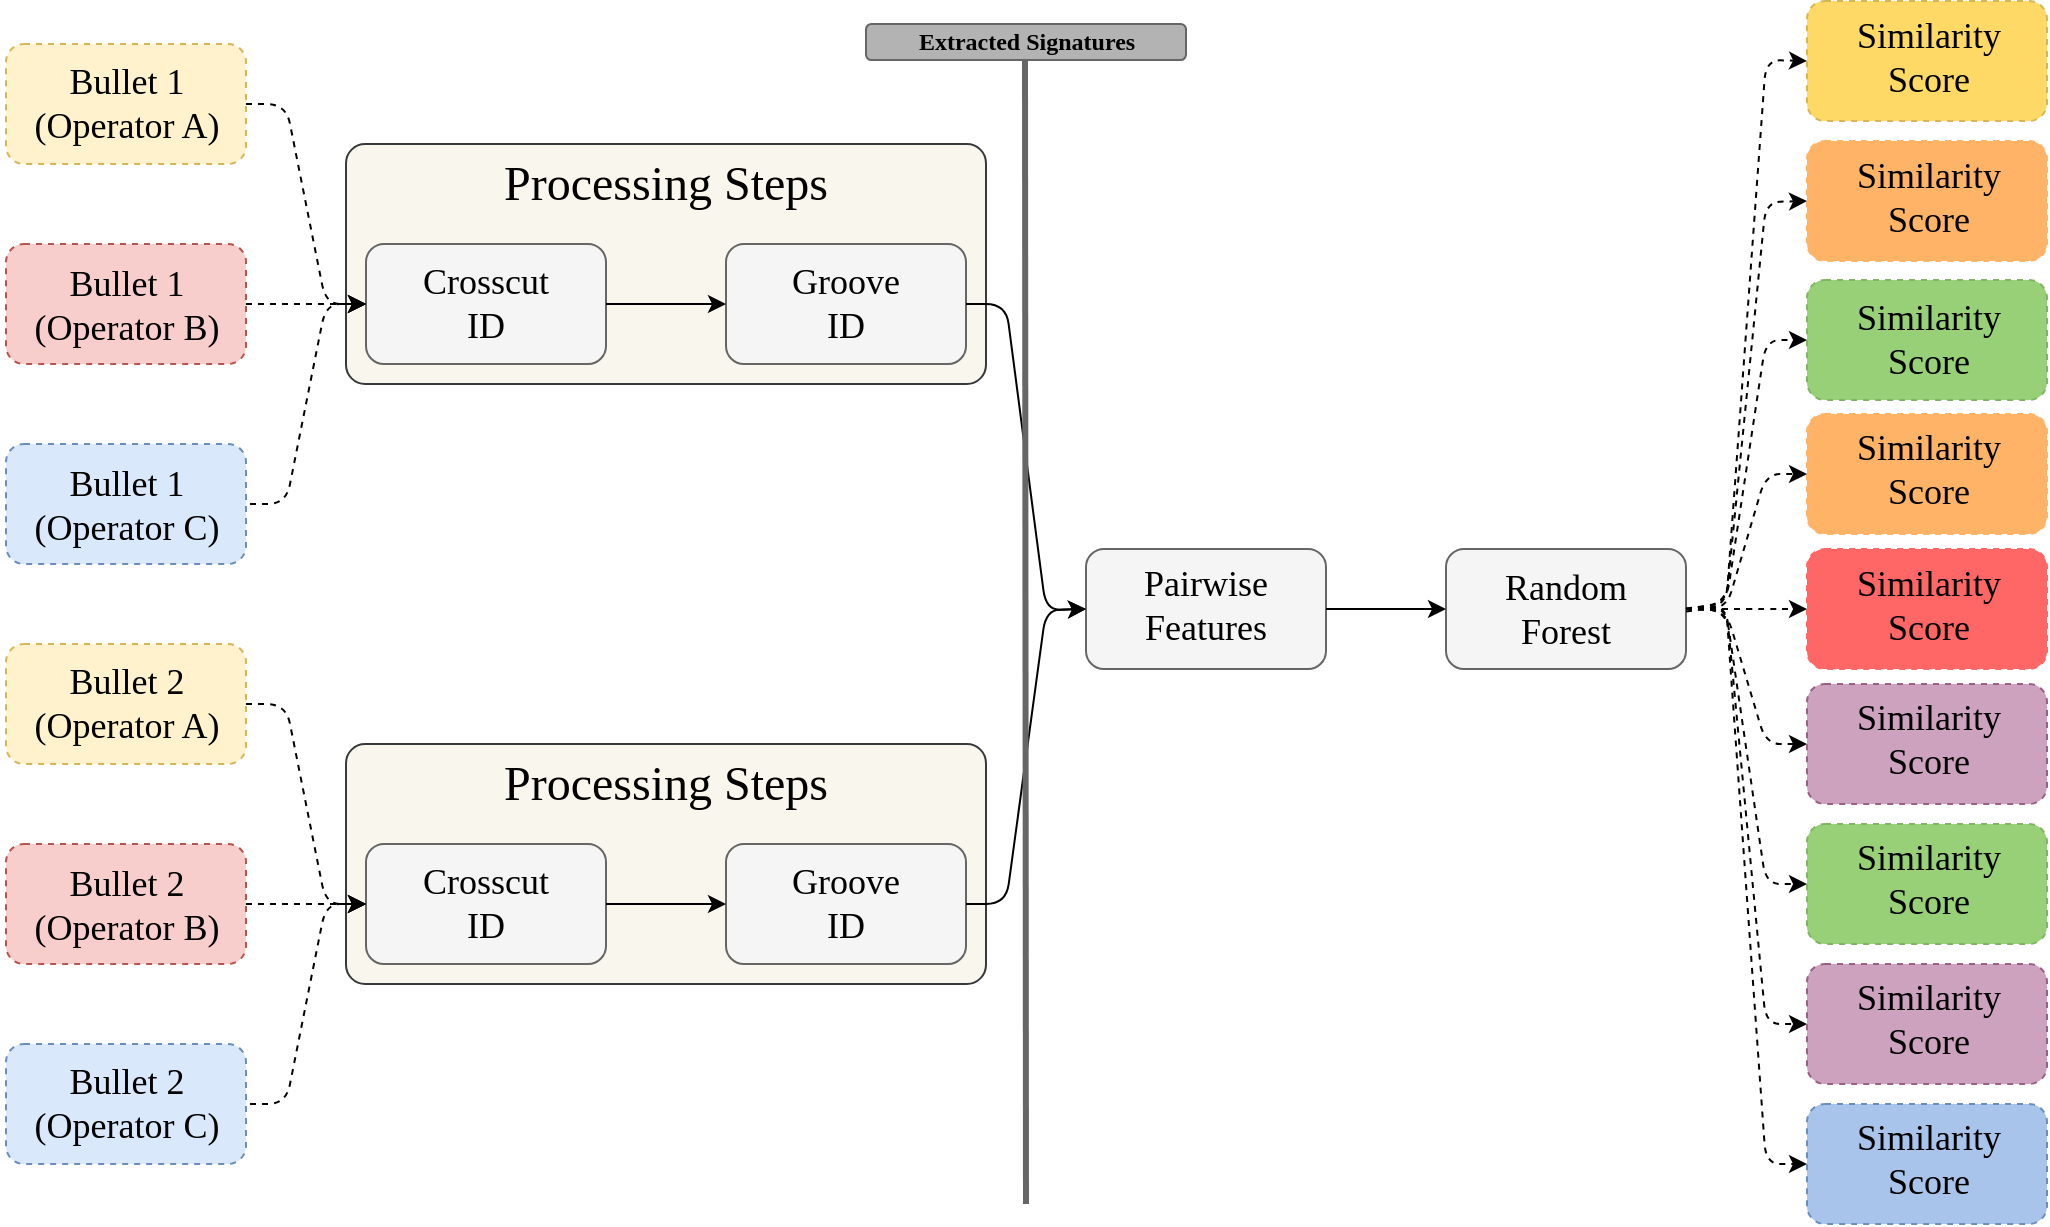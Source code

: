 <mxfile version="12.9.3" type="device"><diagram id="RH0E5kx3CRLHtdeueTBG" name="Page-1"><mxGraphModel dx="643" dy="337" grid="1" gridSize="10" guides="1" tooltips="1" connect="1" arrows="1" fold="1" page="1" pageScale="1" pageWidth="1100" pageHeight="850" math="0" shadow="0"><root><mxCell id="0"/><mxCell id="1" parent="0"/><mxCell id="V2axqTi7tvUBzj0gg31w-5" value="" style="rounded=1;whiteSpace=wrap;html=1;fillColor=#f9f7ed;strokeColor=#36393d;arcSize=8;" parent="1" vertex="1"><mxGeometry x="220" y="530" width="320" height="120" as="geometry"/></mxCell><mxCell id="ueEWBlBv1_aSsLtUsh-X-2" value="" style="rounded=1;whiteSpace=wrap;html=1;fillColor=#f8cecc;strokeColor=#b85450;dashed=1;" parent="1" vertex="1"><mxGeometry x="50" y="580" width="120" height="60" as="geometry"/></mxCell><mxCell id="ueEWBlBv1_aSsLtUsh-X-3" value="" style="rounded=1;whiteSpace=wrap;html=1;fillColor=#f5f5f5;strokeColor=#666666;fontColor=#333333;" parent="1" vertex="1"><mxGeometry x="230" y="580" width="120" height="60" as="geometry"/></mxCell><mxCell id="ueEWBlBv1_aSsLtUsh-X-4" value="" style="rounded=1;whiteSpace=wrap;html=1;fillColor=#f5f5f5;strokeColor=#666666;fontColor=#333333;" parent="1" vertex="1"><mxGeometry x="410" y="580" width="120" height="60" as="geometry"/></mxCell><mxCell id="ueEWBlBv1_aSsLtUsh-X-6" value="" style="rounded=1;whiteSpace=wrap;html=1;fillColor=#f5f5f5;strokeColor=#666666;fontColor=#333333;" parent="1" vertex="1"><mxGeometry x="590" y="432.5" width="120" height="60" as="geometry"/></mxCell><mxCell id="ueEWBlBv1_aSsLtUsh-X-7" value="" style="rounded=1;whiteSpace=wrap;html=1;fillColor=#f5f5f5;strokeColor=#666666;fontColor=#333333;" parent="1" vertex="1"><mxGeometry x="770" y="432.5" width="120" height="60" as="geometry"/></mxCell><mxCell id="ueEWBlBv1_aSsLtUsh-X-8" value="" style="rounded=1;whiteSpace=wrap;html=1;fillColor=#97D077;strokeColor=#82b366;dashed=1;gradientColor=none;" parent="1" vertex="1"><mxGeometry x="950.5" y="570" width="120" height="60" as="geometry"/></mxCell><mxCell id="ueEWBlBv1_aSsLtUsh-X-10" value="" style="endArrow=classic;html=1;entryX=0;entryY=0.5;entryDx=0;entryDy=0;exitX=1;exitY=0.5;exitDx=0;exitDy=0;dashed=1;" parent="1" source="ueEWBlBv1_aSsLtUsh-X-2" target="ueEWBlBv1_aSsLtUsh-X-3" edge="1"><mxGeometry width="50" height="50" relative="1" as="geometry"><mxPoint x="170" y="630" as="sourcePoint"/><mxPoint x="220" y="580" as="targetPoint"/></mxGeometry></mxCell><mxCell id="ueEWBlBv1_aSsLtUsh-X-12" value="" style="endArrow=classic;html=1;entryX=0;entryY=0.5;entryDx=0;entryDy=0;" parent="1" target="ueEWBlBv1_aSsLtUsh-X-4" edge="1"><mxGeometry width="50" height="50" relative="1" as="geometry"><mxPoint x="350" y="610" as="sourcePoint"/><mxPoint x="240" y="620" as="targetPoint"/></mxGeometry></mxCell><mxCell id="ueEWBlBv1_aSsLtUsh-X-15" value="" style="endArrow=classic;html=1;exitX=1;exitY=0.5;exitDx=0;exitDy=0;entryX=0;entryY=0.5;entryDx=0;entryDy=0;" parent="1" source="ueEWBlBv1_aSsLtUsh-X-4" target="ueEWBlBv1_aSsLtUsh-X-6" edge="1"><mxGeometry width="50" height="50" relative="1" as="geometry"><mxPoint x="430" y="620" as="sourcePoint"/><mxPoint x="480" y="570" as="targetPoint"/><Array as="points"><mxPoint x="550" y="610"/><mxPoint x="570" y="463"/></Array></mxGeometry></mxCell><mxCell id="ueEWBlBv1_aSsLtUsh-X-16" value="" style="endArrow=classic;html=1;exitX=1;exitY=0.5;exitDx=0;exitDy=0;entryX=0;entryY=0.5;entryDx=0;entryDy=0;" parent="1" source="ueEWBlBv1_aSsLtUsh-X-6" target="ueEWBlBv1_aSsLtUsh-X-7" edge="1"><mxGeometry width="50" height="50" relative="1" as="geometry"><mxPoint x="430" y="620" as="sourcePoint"/><mxPoint x="480" y="570" as="targetPoint"/></mxGeometry></mxCell><mxCell id="ueEWBlBv1_aSsLtUsh-X-17" value="" style="endArrow=classic;html=1;exitX=1;exitY=0.5;exitDx=0;exitDy=0;entryX=0;entryY=0.5;entryDx=0;entryDy=0;dashed=1;" parent="1" source="ueEWBlBv1_aSsLtUsh-X-7" target="ueEWBlBv1_aSsLtUsh-X-8" edge="1"><mxGeometry width="50" height="50" relative="1" as="geometry"><mxPoint x="430" y="620" as="sourcePoint"/><mxPoint x="480" y="570" as="targetPoint"/><Array as="points"><mxPoint x="910" y="463"/><mxPoint x="930" y="600"/></Array></mxGeometry></mxCell><mxCell id="ueEWBlBv1_aSsLtUsh-X-20" value="&lt;font face=&quot;Verdana&quot; style=&quot;font-size: 18px&quot;&gt;Crosscut&lt;br&gt;ID&lt;br&gt;&lt;/font&gt;" style="text;html=1;strokeColor=none;fillColor=none;align=center;verticalAlign=middle;whiteSpace=wrap;rounded=0;" parent="1" vertex="1"><mxGeometry x="240" y="587.5" width="100" height="45" as="geometry"/></mxCell><mxCell id="ueEWBlBv1_aSsLtUsh-X-21" value="&lt;font face=&quot;Verdana&quot; style=&quot;font-size: 18px&quot;&gt;Groove&lt;br&gt;ID&lt;/font&gt;" style="text;html=1;strokeColor=none;fillColor=none;align=center;verticalAlign=middle;whiteSpace=wrap;rounded=0;" parent="1" vertex="1"><mxGeometry x="420" y="587.5" width="100" height="45" as="geometry"/></mxCell><mxCell id="ueEWBlBv1_aSsLtUsh-X-22" value="&lt;font face=&quot;Verdana&quot;&gt;&lt;span style=&quot;font-size: 18px&quot;&gt;Pairwise&lt;br&gt;Features&lt;br&gt;&lt;/span&gt;&lt;/font&gt;" style="text;html=1;strokeColor=none;fillColor=none;align=center;verticalAlign=middle;whiteSpace=wrap;rounded=0;" parent="1" vertex="1"><mxGeometry x="600" y="438.5" width="100" height="45" as="geometry"/></mxCell><mxCell id="ueEWBlBv1_aSsLtUsh-X-23" value="&lt;font style=&quot;font-size: 18px&quot; face=&quot;Verdana&quot;&gt;Random&lt;br&gt;Forest&lt;br&gt;&lt;/font&gt;" style="text;html=1;strokeColor=none;fillColor=none;align=center;verticalAlign=middle;whiteSpace=wrap;rounded=0;" parent="1" vertex="1"><mxGeometry x="780" y="440" width="100" height="45" as="geometry"/></mxCell><mxCell id="ueEWBlBv1_aSsLtUsh-X-24" value="&lt;font style=&quot;font-size: 18px&quot; face=&quot;Verdana&quot;&gt;Similarity&lt;br&gt;Score&lt;br&gt;&lt;/font&gt;" style="text;html=1;strokeColor=none;fillColor=none;align=center;verticalAlign=middle;whiteSpace=wrap;rounded=0;" parent="1" vertex="1"><mxGeometry x="961.5" y="576" width="99" height="44" as="geometry"/></mxCell><mxCell id="V2axqTi7tvUBzj0gg31w-7" value="&lt;font face=&quot;Verdana&quot; style=&quot;font-size: 24px&quot;&gt;Processing Steps&lt;/font&gt;" style="text;html=1;strokeColor=none;fillColor=none;align=center;verticalAlign=middle;whiteSpace=wrap;rounded=0;" parent="1" vertex="1"><mxGeometry x="245" y="540" width="270" height="20" as="geometry"/></mxCell><mxCell id="MyhSfW-JZuFcb9bUt-H0-1" value="" style="rounded=1;whiteSpace=wrap;html=1;fillColor=#dae8fc;strokeColor=#6c8ebf;dashed=1;" vertex="1" parent="1"><mxGeometry x="50" y="680" width="120" height="60" as="geometry"/></mxCell><mxCell id="MyhSfW-JZuFcb9bUt-H0-3" value="" style="rounded=1;whiteSpace=wrap;html=1;fillColor=#fff2cc;strokeColor=#d6b656;dashed=1;" vertex="1" parent="1"><mxGeometry x="50" y="480" width="120" height="60" as="geometry"/></mxCell><mxCell id="MyhSfW-JZuFcb9bUt-H0-5" value="" style="endArrow=classic;html=1;exitX=1;exitY=0.5;exitDx=0;exitDy=0;dashed=1;" edge="1" parent="1" source="MyhSfW-JZuFcb9bUt-H0-3"><mxGeometry width="50" height="50" relative="1" as="geometry"><mxPoint x="270" y="610" as="sourcePoint"/><mxPoint x="230" y="610" as="targetPoint"/><Array as="points"><mxPoint x="190" y="510"/><mxPoint x="210" y="610"/></Array></mxGeometry></mxCell><mxCell id="MyhSfW-JZuFcb9bUt-H0-7" value="" style="endArrow=classic;html=1;dashed=1;" edge="1" parent="1"><mxGeometry width="50" height="50" relative="1" as="geometry"><mxPoint x="172" y="710" as="sourcePoint"/><mxPoint x="230" y="610" as="targetPoint"/><Array as="points"><mxPoint x="190" y="710"/><mxPoint x="210" y="610"/></Array></mxGeometry></mxCell><mxCell id="MyhSfW-JZuFcb9bUt-H0-8" value="" style="rounded=1;whiteSpace=wrap;html=1;fillColor=#f9f7ed;strokeColor=#36393d;arcSize=8;" vertex="1" parent="1"><mxGeometry x="220" y="230" width="320" height="120" as="geometry"/></mxCell><mxCell id="MyhSfW-JZuFcb9bUt-H0-9" value="" style="rounded=1;whiteSpace=wrap;html=1;fillColor=#f8cecc;strokeColor=#b85450;dashed=1;" vertex="1" parent="1"><mxGeometry x="50" y="280" width="120" height="60" as="geometry"/></mxCell><mxCell id="MyhSfW-JZuFcb9bUt-H0-10" value="" style="rounded=1;whiteSpace=wrap;html=1;fillColor=#f5f5f5;strokeColor=#666666;fontColor=#333333;" vertex="1" parent="1"><mxGeometry x="230" y="280" width="120" height="60" as="geometry"/></mxCell><mxCell id="MyhSfW-JZuFcb9bUt-H0-11" value="" style="rounded=1;whiteSpace=wrap;html=1;fillColor=#f5f5f5;strokeColor=#666666;fontColor=#333333;" vertex="1" parent="1"><mxGeometry x="410" y="280" width="120" height="60" as="geometry"/></mxCell><mxCell id="MyhSfW-JZuFcb9bUt-H0-14" value="" style="rounded=1;whiteSpace=wrap;html=1;fillColor=#97D077;strokeColor=#82b366;dashed=1;gradientColor=none;" vertex="1" parent="1"><mxGeometry x="950.5" y="298" width="120" height="60" as="geometry"/></mxCell><mxCell id="MyhSfW-JZuFcb9bUt-H0-15" value="" style="endArrow=classic;html=1;entryX=0;entryY=0.5;entryDx=0;entryDy=0;exitX=1;exitY=0.5;exitDx=0;exitDy=0;dashed=1;" edge="1" parent="1" source="MyhSfW-JZuFcb9bUt-H0-9" target="MyhSfW-JZuFcb9bUt-H0-10"><mxGeometry width="50" height="50" relative="1" as="geometry"><mxPoint x="170" y="330" as="sourcePoint"/><mxPoint x="220" y="280" as="targetPoint"/></mxGeometry></mxCell><mxCell id="MyhSfW-JZuFcb9bUt-H0-16" value="" style="endArrow=classic;html=1;entryX=0;entryY=0.5;entryDx=0;entryDy=0;" edge="1" parent="1" target="MyhSfW-JZuFcb9bUt-H0-11"><mxGeometry width="50" height="50" relative="1" as="geometry"><mxPoint x="350.0" y="310" as="sourcePoint"/><mxPoint x="240" y="320" as="targetPoint"/></mxGeometry></mxCell><mxCell id="MyhSfW-JZuFcb9bUt-H0-17" value="" style="endArrow=classic;html=1;exitX=1;exitY=0.5;exitDx=0;exitDy=0;entryX=0;entryY=0.5;entryDx=0;entryDy=0;" edge="1" parent="1" source="MyhSfW-JZuFcb9bUt-H0-11" target="ueEWBlBv1_aSsLtUsh-X-6"><mxGeometry width="50" height="50" relative="1" as="geometry"><mxPoint x="430" y="320" as="sourcePoint"/><mxPoint x="480" y="270" as="targetPoint"/><Array as="points"><mxPoint x="550" y="310"/><mxPoint x="570" y="463"/></Array></mxGeometry></mxCell><mxCell id="MyhSfW-JZuFcb9bUt-H0-19" value="" style="endArrow=classic;html=1;exitX=1;exitY=0.5;exitDx=0;exitDy=0;entryX=0;entryY=0.5;entryDx=0;entryDy=0;dashed=1;" edge="1" parent="1" source="ueEWBlBv1_aSsLtUsh-X-7" target="MyhSfW-JZuFcb9bUt-H0-14"><mxGeometry width="50" height="50" relative="1" as="geometry"><mxPoint x="890" y="310" as="sourcePoint"/><mxPoint x="480" y="270" as="targetPoint"/><Array as="points"><mxPoint x="910" y="460"/><mxPoint x="930" y="328"/></Array></mxGeometry></mxCell><mxCell id="MyhSfW-JZuFcb9bUt-H0-21" value="&lt;font face=&quot;Verdana&quot; style=&quot;font-size: 18px&quot;&gt;Crosscut&lt;br&gt;ID&lt;br&gt;&lt;/font&gt;" style="text;html=1;strokeColor=none;fillColor=none;align=center;verticalAlign=middle;whiteSpace=wrap;rounded=0;" vertex="1" parent="1"><mxGeometry x="240" y="287.5" width="100" height="45" as="geometry"/></mxCell><mxCell id="MyhSfW-JZuFcb9bUt-H0-22" value="&lt;font face=&quot;Verdana&quot; style=&quot;font-size: 18px&quot;&gt;Groove&lt;br&gt;ID&lt;/font&gt;" style="text;html=1;strokeColor=none;fillColor=none;align=center;verticalAlign=middle;whiteSpace=wrap;rounded=0;" vertex="1" parent="1"><mxGeometry x="420" y="287.5" width="100" height="45" as="geometry"/></mxCell><mxCell id="MyhSfW-JZuFcb9bUt-H0-25" value="&lt;font style=&quot;font-size: 18px&quot; face=&quot;Verdana&quot;&gt;Similarity&lt;br&gt;Score&lt;br&gt;&lt;/font&gt;" style="text;html=1;strokeColor=none;fillColor=none;align=center;verticalAlign=middle;whiteSpace=wrap;rounded=0;" vertex="1" parent="1"><mxGeometry x="961.5" y="306" width="99" height="44" as="geometry"/></mxCell><mxCell id="MyhSfW-JZuFcb9bUt-H0-26" value="&lt;font face=&quot;Verdana&quot; style=&quot;font-size: 24px&quot;&gt;Processing Steps&lt;/font&gt;" style="text;html=1;strokeColor=none;fillColor=none;align=center;verticalAlign=middle;whiteSpace=wrap;rounded=0;" vertex="1" parent="1"><mxGeometry x="245" y="240" width="270" height="20" as="geometry"/></mxCell><mxCell id="MyhSfW-JZuFcb9bUt-H0-27" value="" style="rounded=1;whiteSpace=wrap;html=1;fillColor=#dae8fc;strokeColor=#6c8ebf;dashed=1;" vertex="1" parent="1"><mxGeometry x="50" y="380" width="120" height="60" as="geometry"/></mxCell><mxCell id="MyhSfW-JZuFcb9bUt-H0-29" value="" style="rounded=1;whiteSpace=wrap;html=1;fillColor=#fff2cc;strokeColor=#d6b656;dashed=1;" vertex="1" parent="1"><mxGeometry x="50" y="180" width="120" height="60" as="geometry"/></mxCell><mxCell id="MyhSfW-JZuFcb9bUt-H0-30" value="&lt;font face=&quot;Verdana&quot;&gt;&lt;span style=&quot;font-size: 18px&quot;&gt;Bullet 1&lt;br&gt;(Operator A)&lt;br&gt;&lt;/span&gt;&lt;/font&gt;" style="text;html=1;strokeColor=none;fillColor=none;align=center;verticalAlign=middle;whiteSpace=wrap;rounded=0;" vertex="1" parent="1"><mxGeometry x="47.5" y="188" width="125" height="44" as="geometry"/></mxCell><mxCell id="MyhSfW-JZuFcb9bUt-H0-31" value="" style="endArrow=classic;html=1;exitX=1;exitY=0.5;exitDx=0;exitDy=0;dashed=1;" edge="1" parent="1" source="MyhSfW-JZuFcb9bUt-H0-29"><mxGeometry width="50" height="50" relative="1" as="geometry"><mxPoint x="270" y="310" as="sourcePoint"/><mxPoint x="230.0" y="310" as="targetPoint"/><Array as="points"><mxPoint x="190" y="210"/><mxPoint x="210" y="310"/></Array></mxGeometry></mxCell><mxCell id="MyhSfW-JZuFcb9bUt-H0-32" value="" style="endArrow=classic;html=1;dashed=1;" edge="1" parent="1"><mxGeometry width="50" height="50" relative="1" as="geometry"><mxPoint x="172" y="410" as="sourcePoint"/><mxPoint x="230.0" y="310" as="targetPoint"/><Array as="points"><mxPoint x="190" y="410"/><mxPoint x="210" y="310"/></Array></mxGeometry></mxCell><mxCell id="MyhSfW-JZuFcb9bUt-H0-33" value="" style="rounded=1;whiteSpace=wrap;html=1;fillColor=#CDA2BE;strokeColor=#996185;dashed=1;gradientColor=none;" vertex="1" parent="1"><mxGeometry x="950.5" y="500" width="120" height="60" as="geometry"/></mxCell><mxCell id="MyhSfW-JZuFcb9bUt-H0-34" value="" style="endArrow=classic;html=1;exitX=1;exitY=0.5;exitDx=0;exitDy=0;entryX=0;entryY=0.5;entryDx=0;entryDy=0;dashed=1;" edge="1" parent="1" target="MyhSfW-JZuFcb9bUt-H0-33" source="ueEWBlBv1_aSsLtUsh-X-7"><mxGeometry width="50" height="50" relative="1" as="geometry"><mxPoint x="890" y="390" as="sourcePoint"/><mxPoint x="480" y="497.5" as="targetPoint"/><Array as="points"><mxPoint x="910" y="463"/><mxPoint x="930" y="530"/></Array></mxGeometry></mxCell><mxCell id="MyhSfW-JZuFcb9bUt-H0-35" value="&lt;font style=&quot;font-size: 18px&quot; face=&quot;Verdana&quot;&gt;Similarity&lt;br&gt;Score&lt;br&gt;&lt;/font&gt;" style="text;html=1;strokeColor=none;fillColor=none;align=center;verticalAlign=middle;whiteSpace=wrap;rounded=0;" vertex="1" parent="1"><mxGeometry x="961.5" y="506" width="99" height="44" as="geometry"/></mxCell><mxCell id="MyhSfW-JZuFcb9bUt-H0-36" value="" style="rounded=1;whiteSpace=wrap;html=1;fillColor=#FFB366;strokeColor=#FFB366;dashed=1;gradientColor=none;" vertex="1" parent="1"><mxGeometry x="950.5" y="365" width="120" height="60" as="geometry"/></mxCell><mxCell id="MyhSfW-JZuFcb9bUt-H0-37" value="" style="endArrow=classic;html=1;exitX=1;exitY=0.5;exitDx=0;exitDy=0;entryX=0;entryY=0.5;entryDx=0;entryDy=0;dashed=1;" edge="1" parent="1" target="MyhSfW-JZuFcb9bUt-H0-36" source="ueEWBlBv1_aSsLtUsh-X-7"><mxGeometry width="50" height="50" relative="1" as="geometry"><mxPoint x="890" y="532.5" as="sourcePoint"/><mxPoint x="480" y="340" as="targetPoint"/><Array as="points"><mxPoint x="910" y="463"/><mxPoint x="930" y="395"/></Array></mxGeometry></mxCell><mxCell id="MyhSfW-JZuFcb9bUt-H0-38" value="&lt;font style=&quot;font-size: 18px&quot; face=&quot;Verdana&quot;&gt;Similarity&lt;br&gt;Score&lt;br&gt;&lt;/font&gt;" style="text;html=1;strokeColor=none;fillColor=none;align=center;verticalAlign=middle;whiteSpace=wrap;rounded=0;" vertex="1" parent="1"><mxGeometry x="961.5" y="371" width="99" height="44" as="geometry"/></mxCell><mxCell id="MyhSfW-JZuFcb9bUt-H0-39" value="" style="rounded=1;whiteSpace=wrap;html=1;fillColor=#FF6666;strokeColor=#FF6666;dashed=1;gradientColor=none;" vertex="1" parent="1"><mxGeometry x="950.5" y="432.5" width="120" height="60" as="geometry"/></mxCell><mxCell id="MyhSfW-JZuFcb9bUt-H0-40" value="" style="endArrow=classic;html=1;exitX=1;exitY=0.5;exitDx=0;exitDy=0;entryX=0;entryY=0.5;entryDx=0;entryDy=0;dashed=1;" edge="1" parent="1" target="MyhSfW-JZuFcb9bUt-H0-39" source="ueEWBlBv1_aSsLtUsh-X-7"><mxGeometry width="50" height="50" relative="1" as="geometry"><mxPoint x="890" y="615" as="sourcePoint"/><mxPoint x="480" y="422.5" as="targetPoint"/><Array as="points"><mxPoint x="930" y="462.5"/></Array></mxGeometry></mxCell><mxCell id="MyhSfW-JZuFcb9bUt-H0-41" value="&lt;font style=&quot;font-size: 18px&quot; face=&quot;Verdana&quot;&gt;Similarity&lt;br&gt;Score&lt;br&gt;&lt;/font&gt;" style="text;html=1;strokeColor=none;fillColor=none;align=center;verticalAlign=middle;whiteSpace=wrap;rounded=0;" vertex="1" parent="1"><mxGeometry x="961.5" y="438.5" width="99" height="44" as="geometry"/></mxCell><mxCell id="MyhSfW-JZuFcb9bUt-H0-46" value="" style="rounded=1;whiteSpace=wrap;html=1;fillColor=#A9C4EB;strokeColor=#6c8ebf;dashed=1;gradientColor=none;" vertex="1" parent="1"><mxGeometry x="950.5" y="710" width="120" height="60" as="geometry"/></mxCell><mxCell id="MyhSfW-JZuFcb9bUt-H0-47" value="&lt;font style=&quot;font-size: 18px&quot; face=&quot;Verdana&quot;&gt;Similarity&lt;br&gt;Score&lt;br&gt;&lt;/font&gt;" style="text;html=1;strokeColor=none;fillColor=none;align=center;verticalAlign=middle;whiteSpace=wrap;rounded=0;" vertex="1" parent="1"><mxGeometry x="961.5" y="716" width="99" height="44" as="geometry"/></mxCell><mxCell id="MyhSfW-JZuFcb9bUt-H0-48" value="" style="rounded=1;whiteSpace=wrap;html=1;fillColor=#CDA2BE;strokeColor=#996185;dashed=1;gradientColor=none;" vertex="1" parent="1"><mxGeometry x="950.5" y="640" width="120" height="60" as="geometry"/></mxCell><mxCell id="MyhSfW-JZuFcb9bUt-H0-49" value="&lt;font style=&quot;font-size: 18px&quot; face=&quot;Verdana&quot;&gt;Similarity&lt;br&gt;Score&lt;br&gt;&lt;/font&gt;" style="text;html=1;strokeColor=none;fillColor=none;align=center;verticalAlign=middle;whiteSpace=wrap;rounded=0;" vertex="1" parent="1"><mxGeometry x="961.5" y="646" width="99" height="44" as="geometry"/></mxCell><mxCell id="MyhSfW-JZuFcb9bUt-H0-50" value="" style="rounded=1;whiteSpace=wrap;html=1;fillColor=#FFB366;strokeColor=#FFB366;dashed=1;gradientColor=none;" vertex="1" parent="1"><mxGeometry x="950.5" y="228.5" width="120" height="60" as="geometry"/></mxCell><mxCell id="MyhSfW-JZuFcb9bUt-H0-51" value="&lt;font style=&quot;font-size: 18px&quot; face=&quot;Verdana&quot;&gt;Similarity&lt;br&gt;Score&lt;br&gt;&lt;/font&gt;" style="text;html=1;strokeColor=none;fillColor=none;align=center;verticalAlign=middle;whiteSpace=wrap;rounded=0;" vertex="1" parent="1"><mxGeometry x="961.5" y="234.5" width="99" height="44" as="geometry"/></mxCell><mxCell id="MyhSfW-JZuFcb9bUt-H0-52" value="" style="rounded=1;whiteSpace=wrap;html=1;fillColor=#FFD966;strokeColor=#d6b656;dashed=1;" vertex="1" parent="1"><mxGeometry x="950.5" y="158.5" width="120" height="60" as="geometry"/></mxCell><mxCell id="MyhSfW-JZuFcb9bUt-H0-53" value="&lt;font style=&quot;font-size: 18px&quot; face=&quot;Verdana&quot;&gt;Similarity&lt;br&gt;Score&lt;br&gt;&lt;/font&gt;" style="text;html=1;strokeColor=none;fillColor=none;align=center;verticalAlign=middle;whiteSpace=wrap;rounded=0;" vertex="1" parent="1"><mxGeometry x="961.5" y="164.5" width="99" height="44" as="geometry"/></mxCell><mxCell id="MyhSfW-JZuFcb9bUt-H0-54" value="" style="endArrow=classic;html=1;exitX=1;exitY=0.5;exitDx=0;exitDy=0;entryX=0;entryY=0.5;entryDx=0;entryDy=0;dashed=1;" edge="1" parent="1" target="MyhSfW-JZuFcb9bUt-H0-50"><mxGeometry width="50" height="50" relative="1" as="geometry"><mxPoint x="890" y="462.25" as="sourcePoint"/><mxPoint x="950.5" y="327.75" as="targetPoint"/><Array as="points"><mxPoint x="910" y="459.75"/><mxPoint x="930" y="259"/></Array></mxGeometry></mxCell><mxCell id="MyhSfW-JZuFcb9bUt-H0-55" value="" style="endArrow=classic;html=1;exitX=1;exitY=0.5;exitDx=0;exitDy=0;entryX=0;entryY=0.5;entryDx=0;entryDy=0;dashed=1;" edge="1" parent="1" target="MyhSfW-JZuFcb9bUt-H0-52"><mxGeometry width="50" height="50" relative="1" as="geometry"><mxPoint x="890" y="463.75" as="sourcePoint"/><mxPoint x="950.5" y="260" as="targetPoint"/><Array as="points"><mxPoint x="910" y="461.25"/><mxPoint x="930" y="188"/></Array></mxGeometry></mxCell><mxCell id="MyhSfW-JZuFcb9bUt-H0-56" value="" style="endArrow=classic;html=1;entryX=0;entryY=0.5;entryDx=0;entryDy=0;dashed=1;exitX=1;exitY=0.5;exitDx=0;exitDy=0;" edge="1" parent="1" source="ueEWBlBv1_aSsLtUsh-X-7" target="MyhSfW-JZuFcb9bUt-H0-48"><mxGeometry width="50" height="50" relative="1" as="geometry"><mxPoint x="890" y="460" as="sourcePoint"/><mxPoint x="950.5" y="596.75" as="targetPoint"/><Array as="points"><mxPoint x="910" y="459.75"/><mxPoint x="930" y="670"/></Array></mxGeometry></mxCell><mxCell id="MyhSfW-JZuFcb9bUt-H0-57" value="" style="endArrow=classic;html=1;exitX=1;exitY=0.5;exitDx=0;exitDy=0;entryX=0;entryY=0.5;entryDx=0;entryDy=0;dashed=1;" edge="1" parent="1" source="ueEWBlBv1_aSsLtUsh-X-7" target="MyhSfW-JZuFcb9bUt-H0-46"><mxGeometry width="50" height="50" relative="1" as="geometry"><mxPoint x="890" y="460" as="sourcePoint"/><mxPoint x="950.5" y="670.75" as="targetPoint"/><Array as="points"><mxPoint x="910" y="460.5"/><mxPoint x="930" y="740"/></Array></mxGeometry></mxCell><mxCell id="MyhSfW-JZuFcb9bUt-H0-59" value="&lt;font face=&quot;Verdana&quot;&gt;&lt;span style=&quot;font-size: 18px&quot;&gt;Bullet 1&lt;br&gt;(Operator B)&lt;br&gt;&lt;/span&gt;&lt;/font&gt;" style="text;html=1;strokeColor=none;fillColor=none;align=center;verticalAlign=middle;whiteSpace=wrap;rounded=0;" vertex="1" parent="1"><mxGeometry x="47.5" y="288.5" width="125" height="44" as="geometry"/></mxCell><mxCell id="MyhSfW-JZuFcb9bUt-H0-60" value="&lt;font face=&quot;Verdana&quot;&gt;&lt;span style=&quot;font-size: 18px&quot;&gt;Bullet 1&lt;br&gt;(Operator C)&lt;br&gt;&lt;/span&gt;&lt;/font&gt;" style="text;html=1;strokeColor=none;fillColor=none;align=center;verticalAlign=middle;whiteSpace=wrap;rounded=0;" vertex="1" parent="1"><mxGeometry x="47.5" y="388.5" width="125" height="44" as="geometry"/></mxCell><mxCell id="MyhSfW-JZuFcb9bUt-H0-61" value="&lt;font face=&quot;Verdana&quot;&gt;&lt;span style=&quot;font-size: 18px&quot;&gt;Bullet 2&lt;br&gt;(Operator A)&lt;br&gt;&lt;/span&gt;&lt;/font&gt;" style="text;html=1;strokeColor=none;fillColor=none;align=center;verticalAlign=middle;whiteSpace=wrap;rounded=0;" vertex="1" parent="1"><mxGeometry x="48" y="488" width="125" height="44" as="geometry"/></mxCell><mxCell id="MyhSfW-JZuFcb9bUt-H0-62" value="&lt;font face=&quot;Verdana&quot;&gt;&lt;span style=&quot;font-size: 18px&quot;&gt;Bullet 2&lt;br&gt;(Operator B)&lt;br&gt;&lt;/span&gt;&lt;/font&gt;" style="text;html=1;strokeColor=none;fillColor=none;align=center;verticalAlign=middle;whiteSpace=wrap;rounded=0;" vertex="1" parent="1"><mxGeometry x="48" y="588.5" width="125" height="44" as="geometry"/></mxCell><mxCell id="MyhSfW-JZuFcb9bUt-H0-63" value="&lt;font face=&quot;Verdana&quot;&gt;&lt;span style=&quot;font-size: 18px&quot;&gt;Bullet 2&lt;br&gt;(Operator C)&lt;br&gt;&lt;/span&gt;&lt;/font&gt;" style="text;html=1;strokeColor=none;fillColor=none;align=center;verticalAlign=middle;whiteSpace=wrap;rounded=0;" vertex="1" parent="1"><mxGeometry x="47.5" y="688" width="125" height="44" as="geometry"/></mxCell><mxCell id="MyhSfW-JZuFcb9bUt-H0-64" value="" style="endArrow=none;html=1;jumpSize=6;strokeWidth=3;strokeColor=#666666;" edge="1" parent="1"><mxGeometry width="50" height="50" relative="1" as="geometry"><mxPoint x="560" y="760" as="sourcePoint"/><mxPoint x="559.5" y="188" as="targetPoint"/></mxGeometry></mxCell><mxCell id="MyhSfW-JZuFcb9bUt-H0-66" value="" style="rounded=1;whiteSpace=wrap;html=1;glass=0;fillColor=#B3B3B3;strokeColor=#666666;fontColor=#333333;" vertex="1" parent="1"><mxGeometry x="480" y="170" width="160" height="18" as="geometry"/></mxCell><mxCell id="MyhSfW-JZuFcb9bUt-H0-67" value="&lt;font face=&quot;Verdana&quot;&gt;&lt;b&gt;Extracted Signatures&lt;/b&gt;&lt;/font&gt;" style="text;html=1;align=center;verticalAlign=middle;resizable=0;points=[];autosize=1;" vertex="1" parent="1"><mxGeometry x="480" y="169" width="160" height="20" as="geometry"/></mxCell></root></mxGraphModel></diagram></mxfile>